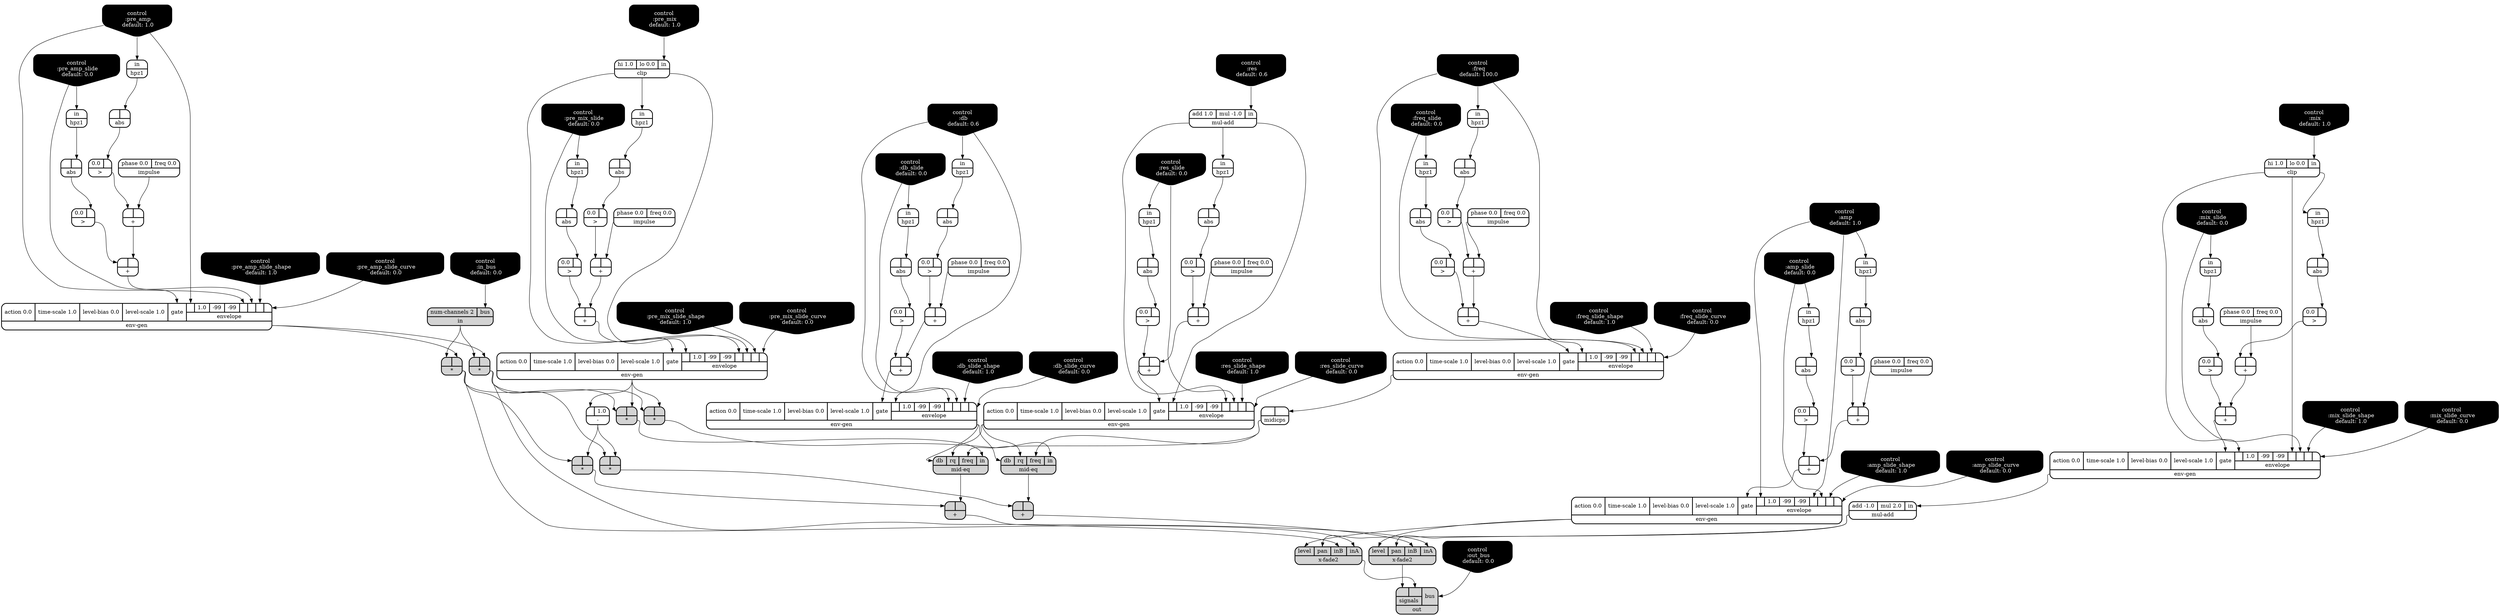digraph synthdef {
74 [label = "{{ <b> |<a> } |<__UG_NAME__>* }" style="filled, bold, rounded"  shape=record rankdir=LR];
75 [label = "{{ <b> |<a> } |<__UG_NAME__>* }" style="filled, bold, rounded"  shape=record rankdir=LR];
88 [label = "{{ <b> |<a> } |<__UG_NAME__>* }" style="filled, bold, rounded"  shape=record rankdir=LR];
113 [label = "{{ <b> |<a> } |<__UG_NAME__>* }" style="filled, bold, rounded"  shape=record rankdir=LR];
114 [label = "{{ <b> |<a> } |<__UG_NAME__>* }" style="filled, bold, rounded"  shape=record rankdir=LR];
116 [label = "{{ <b> |<a> } |<__UG_NAME__>* }" style="filled, bold, rounded"  shape=record rankdir=LR];
39 [label = "{{ <b> |<a> } |<__UG_NAME__>+ }" style="bold, rounded" shape=record rankdir=LR];
43 [label = "{{ <b> |<a> } |<__UG_NAME__>+ }" style="bold, rounded" shape=record rankdir=LR];
49 [label = "{{ <b> |<a> } |<__UG_NAME__>+ }" style="bold, rounded" shape=record rankdir=LR];
53 [label = "{{ <b> |<a> } |<__UG_NAME__>+ }" style="bold, rounded" shape=record rankdir=LR];
59 [label = "{{ <b> |<a> } |<__UG_NAME__>+ }" style="bold, rounded" shape=record rankdir=LR];
61 [label = "{{ <b> |<a> } |<__UG_NAME__>+ }" style="bold, rounded" shape=record rankdir=LR];
65 [label = "{{ <b> |<a> } |<__UG_NAME__>+ }" style="bold, rounded" shape=record rankdir=LR];
71 [label = "{{ <b> |<a> } |<__UG_NAME__>+ }" style="bold, rounded" shape=record rankdir=LR];
81 [label = "{{ <b> |<a> } |<__UG_NAME__>+ }" style="bold, rounded" shape=record rankdir=LR];
85 [label = "{{ <b> |<a> } |<__UG_NAME__>+ }" style="bold, rounded" shape=record rankdir=LR];
89 [label = "{{ <b> |<a> } |<__UG_NAME__>+ }" style="filled, bold, rounded"  shape=record rankdir=LR];
95 [label = "{{ <b> |<a> } |<__UG_NAME__>+ }" style="bold, rounded" shape=record rankdir=LR];
99 [label = "{{ <b> |<a> } |<__UG_NAME__>+ }" style="bold, rounded" shape=record rankdir=LR];
106 [label = "{{ <b> |<a> } |<__UG_NAME__>+ }" style="bold, rounded" shape=record rankdir=LR];
110 [label = "{{ <b> |<a> } |<__UG_NAME__>+ }" style="bold, rounded" shape=record rankdir=LR];
117 [label = "{{ <b> |<a> } |<__UG_NAME__>+ }" style="filled, bold, rounded"  shape=record rankdir=LR];
67 [label = "{{ <b> |<a> 1.0} |<__UG_NAME__>- }" style="bold, rounded" shape=record rankdir=LR];
33 [label = "{{ <b> 0.0|<a> } |<__UG_NAME__>\> }" style="bold, rounded" shape=record rankdir=LR];
38 [label = "{{ <b> 0.0|<a> } |<__UG_NAME__>\> }" style="bold, rounded" shape=record rankdir=LR];
42 [label = "{{ <b> 0.0|<a> } |<__UG_NAME__>\> }" style="bold, rounded" shape=record rankdir=LR];
48 [label = "{{ <b> 0.0|<a> } |<__UG_NAME__>\> }" style="bold, rounded" shape=record rankdir=LR];
52 [label = "{{ <b> 0.0|<a> } |<__UG_NAME__>\> }" style="bold, rounded" shape=record rankdir=LR];
58 [label = "{{ <b> 0.0|<a> } |<__UG_NAME__>\> }" style="bold, rounded" shape=record rankdir=LR];
64 [label = "{{ <b> 0.0|<a> } |<__UG_NAME__>\> }" style="bold, rounded" shape=record rankdir=LR];
70 [label = "{{ <b> 0.0|<a> } |<__UG_NAME__>\> }" style="bold, rounded" shape=record rankdir=LR];
80 [label = "{{ <b> 0.0|<a> } |<__UG_NAME__>\> }" style="bold, rounded" shape=record rankdir=LR];
84 [label = "{{ <b> 0.0|<a> } |<__UG_NAME__>\> }" style="bold, rounded" shape=record rankdir=LR];
94 [label = "{{ <b> 0.0|<a> } |<__UG_NAME__>\> }" style="bold, rounded" shape=record rankdir=LR];
98 [label = "{{ <b> 0.0|<a> } |<__UG_NAME__>\> }" style="bold, rounded" shape=record rankdir=LR];
105 [label = "{{ <b> 0.0|<a> } |<__UG_NAME__>\> }" style="bold, rounded" shape=record rankdir=LR];
109 [label = "{{ <b> 0.0|<a> } |<__UG_NAME__>\> }" style="bold, rounded" shape=record rankdir=LR];
32 [label = "{{ <b> |<a> } |<__UG_NAME__>abs }" style="bold, rounded" shape=record rankdir=LR];
37 [label = "{{ <b> |<a> } |<__UG_NAME__>abs }" style="bold, rounded" shape=record rankdir=LR];
41 [label = "{{ <b> |<a> } |<__UG_NAME__>abs }" style="bold, rounded" shape=record rankdir=LR];
47 [label = "{{ <b> |<a> } |<__UG_NAME__>abs }" style="bold, rounded" shape=record rankdir=LR];
51 [label = "{{ <b> |<a> } |<__UG_NAME__>abs }" style="bold, rounded" shape=record rankdir=LR];
57 [label = "{{ <b> |<a> } |<__UG_NAME__>abs }" style="bold, rounded" shape=record rankdir=LR];
63 [label = "{{ <b> |<a> } |<__UG_NAME__>abs }" style="bold, rounded" shape=record rankdir=LR];
69 [label = "{{ <b> |<a> } |<__UG_NAME__>abs }" style="bold, rounded" shape=record rankdir=LR];
79 [label = "{{ <b> |<a> } |<__UG_NAME__>abs }" style="bold, rounded" shape=record rankdir=LR];
83 [label = "{{ <b> |<a> } |<__UG_NAME__>abs }" style="bold, rounded" shape=record rankdir=LR];
93 [label = "{{ <b> |<a> } |<__UG_NAME__>abs }" style="bold, rounded" shape=record rankdir=LR];
97 [label = "{{ <b> |<a> } |<__UG_NAME__>abs }" style="bold, rounded" shape=record rankdir=LR];
104 [label = "{{ <b> |<a> } |<__UG_NAME__>abs }" style="bold, rounded" shape=record rankdir=LR];
108 [label = "{{ <b> |<a> } |<__UG_NAME__>abs }" style="bold, rounded" shape=record rankdir=LR];
30 [label = "{{ <hi> hi 1.0|<lo> lo 0.0|<in> in} |<__UG_NAME__>clip }" style="bold, rounded" shape=record rankdir=LR];
91 [label = "{{ <hi> hi 1.0|<lo> lo 0.0|<in> in} |<__UG_NAME__>clip }" style="bold, rounded" shape=record rankdir=LR];
0 [label = "control
 :freq
 default: 100.0" shape=invhouse style="rounded, filled, bold" fillcolor=black fontcolor=white ]; 
1 [label = "control
 :freq_slide
 default: 0.0" shape=invhouse style="rounded, filled, bold" fillcolor=black fontcolor=white ]; 
2 [label = "control
 :freq_slide_shape
 default: 1.0" shape=invhouse style="rounded, filled, bold" fillcolor=black fontcolor=white ]; 
3 [label = "control
 :freq_slide_curve
 default: 0.0" shape=invhouse style="rounded, filled, bold" fillcolor=black fontcolor=white ]; 
4 [label = "control
 :res
 default: 0.6" shape=invhouse style="rounded, filled, bold" fillcolor=black fontcolor=white ]; 
5 [label = "control
 :res_slide
 default: 0.0" shape=invhouse style="rounded, filled, bold" fillcolor=black fontcolor=white ]; 
6 [label = "control
 :res_slide_shape
 default: 1.0" shape=invhouse style="rounded, filled, bold" fillcolor=black fontcolor=white ]; 
7 [label = "control
 :res_slide_curve
 default: 0.0" shape=invhouse style="rounded, filled, bold" fillcolor=black fontcolor=white ]; 
8 [label = "control
 :db
 default: 0.6" shape=invhouse style="rounded, filled, bold" fillcolor=black fontcolor=white ]; 
9 [label = "control
 :db_slide
 default: 0.0" shape=invhouse style="rounded, filled, bold" fillcolor=black fontcolor=white ]; 
10 [label = "control
 :db_slide_shape
 default: 1.0" shape=invhouse style="rounded, filled, bold" fillcolor=black fontcolor=white ]; 
11 [label = "control
 :db_slide_curve
 default: 0.0" shape=invhouse style="rounded, filled, bold" fillcolor=black fontcolor=white ]; 
12 [label = "control
 :pre_amp
 default: 1.0" shape=invhouse style="rounded, filled, bold" fillcolor=black fontcolor=white ]; 
13 [label = "control
 :pre_amp_slide
 default: 0.0" shape=invhouse style="rounded, filled, bold" fillcolor=black fontcolor=white ]; 
14 [label = "control
 :pre_amp_slide_shape
 default: 1.0" shape=invhouse style="rounded, filled, bold" fillcolor=black fontcolor=white ]; 
15 [label = "control
 :pre_amp_slide_curve
 default: 0.0" shape=invhouse style="rounded, filled, bold" fillcolor=black fontcolor=white ]; 
16 [label = "control
 :amp
 default: 1.0" shape=invhouse style="rounded, filled, bold" fillcolor=black fontcolor=white ]; 
17 [label = "control
 :amp_slide
 default: 0.0" shape=invhouse style="rounded, filled, bold" fillcolor=black fontcolor=white ]; 
18 [label = "control
 :amp_slide_shape
 default: 1.0" shape=invhouse style="rounded, filled, bold" fillcolor=black fontcolor=white ]; 
19 [label = "control
 :amp_slide_curve
 default: 0.0" shape=invhouse style="rounded, filled, bold" fillcolor=black fontcolor=white ]; 
20 [label = "control
 :mix
 default: 1.0" shape=invhouse style="rounded, filled, bold" fillcolor=black fontcolor=white ]; 
21 [label = "control
 :mix_slide
 default: 0.0" shape=invhouse style="rounded, filled, bold" fillcolor=black fontcolor=white ]; 
22 [label = "control
 :mix_slide_shape
 default: 1.0" shape=invhouse style="rounded, filled, bold" fillcolor=black fontcolor=white ]; 
23 [label = "control
 :mix_slide_curve
 default: 0.0" shape=invhouse style="rounded, filled, bold" fillcolor=black fontcolor=white ]; 
24 [label = "control
 :pre_mix
 default: 1.0" shape=invhouse style="rounded, filled, bold" fillcolor=black fontcolor=white ]; 
25 [label = "control
 :pre_mix_slide
 default: 0.0" shape=invhouse style="rounded, filled, bold" fillcolor=black fontcolor=white ]; 
26 [label = "control
 :pre_mix_slide_shape
 default: 1.0" shape=invhouse style="rounded, filled, bold" fillcolor=black fontcolor=white ]; 
27 [label = "control
 :pre_mix_slide_curve
 default: 0.0" shape=invhouse style="rounded, filled, bold" fillcolor=black fontcolor=white ]; 
28 [label = "control
 :in_bus
 default: 0.0" shape=invhouse style="rounded, filled, bold" fillcolor=black fontcolor=white ]; 
29 [label = "control
 :out_bus
 default: 0.0" shape=invhouse style="rounded, filled, bold" fillcolor=black fontcolor=white ]; 
44 [label = "{{ <action> action 0.0|<time____scale> time-scale 1.0|<level____bias> level-bias 0.0|<level____scale> level-scale 1.0|<gate> gate|{{<envelope___control___0>|1.0|-99|-99|<envelope___control___4>|<envelope___control___5>|<envelope___control___6>|<envelope___control___7>}|envelope}} |<__UG_NAME__>env-gen }" style="bold, rounded" shape=record rankdir=LR];
54 [label = "{{ <action> action 0.0|<time____scale> time-scale 1.0|<level____bias> level-bias 0.0|<level____scale> level-scale 1.0|<gate> gate|{{<envelope___control___0>|1.0|-99|-99|<envelope___control___4>|<envelope___control___5>|<envelope___control___6>|<envelope___control___7>}|envelope}} |<__UG_NAME__>env-gen }" style="bold, rounded" shape=record rankdir=LR];
66 [label = "{{ <action> action 0.0|<time____scale> time-scale 1.0|<level____bias> level-bias 0.0|<level____scale> level-scale 1.0|<gate> gate|{{<envelope___clip___0>|1.0|-99|-99|<envelope___clip___4>|<envelope___control___5>|<envelope___control___6>|<envelope___control___7>}|envelope}} |<__UG_NAME__>env-gen }" style="bold, rounded" shape=record rankdir=LR];
72 [label = "{{ <action> action 0.0|<time____scale> time-scale 1.0|<level____bias> level-bias 0.0|<level____scale> level-scale 1.0|<gate> gate|{{<envelope___control___0>|1.0|-99|-99|<envelope___control___4>|<envelope___control___5>|<envelope___control___6>|<envelope___control___7>}|envelope}} |<__UG_NAME__>env-gen }" style="bold, rounded" shape=record rankdir=LR];
86 [label = "{{ <action> action 0.0|<time____scale> time-scale 1.0|<level____bias> level-bias 0.0|<level____scale> level-scale 1.0|<gate> gate|{{<envelope___mul____add___0>|1.0|-99|-99|<envelope___mul____add___4>|<envelope___control___5>|<envelope___control___6>|<envelope___control___7>}|envelope}} |<__UG_NAME__>env-gen }" style="bold, rounded" shape=record rankdir=LR];
100 [label = "{{ <action> action 0.0|<time____scale> time-scale 1.0|<level____bias> level-bias 0.0|<level____scale> level-scale 1.0|<gate> gate|{{<envelope___clip___0>|1.0|-99|-99|<envelope___clip___4>|<envelope___control___5>|<envelope___control___6>|<envelope___control___7>}|envelope}} |<__UG_NAME__>env-gen }" style="bold, rounded" shape=record rankdir=LR];
111 [label = "{{ <action> action 0.0|<time____scale> time-scale 1.0|<level____bias> level-bias 0.0|<level____scale> level-scale 1.0|<gate> gate|{{<envelope___control___0>|1.0|-99|-99|<envelope___control___4>|<envelope___control___5>|<envelope___control___6>|<envelope___control___7>}|envelope}} |<__UG_NAME__>env-gen }" style="bold, rounded" shape=record rankdir=LR];
31 [label = "{{ <in> in} |<__UG_NAME__>hpz1 }" style="bold, rounded" shape=record rankdir=LR];
36 [label = "{{ <in> in} |<__UG_NAME__>hpz1 }" style="bold, rounded" shape=record rankdir=LR];
40 [label = "{{ <in> in} |<__UG_NAME__>hpz1 }" style="bold, rounded" shape=record rankdir=LR];
46 [label = "{{ <in> in} |<__UG_NAME__>hpz1 }" style="bold, rounded" shape=record rankdir=LR];
50 [label = "{{ <in> in} |<__UG_NAME__>hpz1 }" style="bold, rounded" shape=record rankdir=LR];
56 [label = "{{ <in> in} |<__UG_NAME__>hpz1 }" style="bold, rounded" shape=record rankdir=LR];
62 [label = "{{ <in> in} |<__UG_NAME__>hpz1 }" style="bold, rounded" shape=record rankdir=LR];
68 [label = "{{ <in> in} |<__UG_NAME__>hpz1 }" style="bold, rounded" shape=record rankdir=LR];
78 [label = "{{ <in> in} |<__UG_NAME__>hpz1 }" style="bold, rounded" shape=record rankdir=LR];
82 [label = "{{ <in> in} |<__UG_NAME__>hpz1 }" style="bold, rounded" shape=record rankdir=LR];
92 [label = "{{ <in> in} |<__UG_NAME__>hpz1 }" style="bold, rounded" shape=record rankdir=LR];
96 [label = "{{ <in> in} |<__UG_NAME__>hpz1 }" style="bold, rounded" shape=record rankdir=LR];
103 [label = "{{ <in> in} |<__UG_NAME__>hpz1 }" style="bold, rounded" shape=record rankdir=LR];
107 [label = "{{ <in> in} |<__UG_NAME__>hpz1 }" style="bold, rounded" shape=record rankdir=LR];
34 [label = "{{ <phase> phase 0.0|<freq> freq 0.0} |<__UG_NAME__>impulse }" style="bold, rounded" shape=record rankdir=LR];
35 [label = "{{ <phase> phase 0.0|<freq> freq 0.0} |<__UG_NAME__>impulse }" style="bold, rounded" shape=record rankdir=LR];
55 [label = "{{ <phase> phase 0.0|<freq> freq 0.0} |<__UG_NAME__>impulse }" style="bold, rounded" shape=record rankdir=LR];
60 [label = "{{ <phase> phase 0.0|<freq> freq 0.0} |<__UG_NAME__>impulse }" style="bold, rounded" shape=record rankdir=LR];
76 [label = "{{ <phase> phase 0.0|<freq> freq 0.0} |<__UG_NAME__>impulse }" style="bold, rounded" shape=record rankdir=LR];
90 [label = "{{ <phase> phase 0.0|<freq> freq 0.0} |<__UG_NAME__>impulse }" style="bold, rounded" shape=record rankdir=LR];
102 [label = "{{ <phase> phase 0.0|<freq> freq 0.0} |<__UG_NAME__>impulse }" style="bold, rounded" shape=record rankdir=LR];
73 [label = "{{ <num____channels> num-channels 2|<bus> bus} |<__UG_NAME__>in }" style="filled, bold, rounded"  shape=record rankdir=LR];
87 [label = "{{ <db> db|<rq> rq|<freq> freq|<in> in} |<__UG_NAME__>mid-eq }" style="filled, bold, rounded"  shape=record rankdir=LR];
115 [label = "{{ <db> db|<rq> rq|<freq> freq|<in> in} |<__UG_NAME__>mid-eq }" style="filled, bold, rounded"  shape=record rankdir=LR];
45 [label = "{{ <b> |<a> } |<__UG_NAME__>midicps }" style="bold, rounded" shape=record rankdir=LR];
77 [label = "{{ <add> add 1.0|<mul> mul -1.0|<in> in} |<__UG_NAME__>mul-add }" style="bold, rounded" shape=record rankdir=LR];
101 [label = "{{ <add> add -1.0|<mul> mul 2.0|<in> in} |<__UG_NAME__>mul-add }" style="bold, rounded" shape=record rankdir=LR];
119 [label = "{{ {{<signals___x____fade2___0>|<signals___x____fade2___1>}|signals}|<bus> bus} |<__UG_NAME__>out }" style="filled, bold, rounded"  shape=record rankdir=LR];
112 [label = "{{ <level> level|<pan> pan|<inb> inB|<ina> inA} |<__UG_NAME__>x-fade2 }" style="filled, bold, rounded"  shape=record rankdir=LR];
118 [label = "{{ <level> level|<pan> pan|<inb> inB|<ina> inA} |<__UG_NAME__>x-fade2 }" style="filled, bold, rounded"  shape=record rankdir=LR];

72:__UG_NAME__ -> 74:a ;
73:__UG_NAME__ -> 74:b ;
66:__UG_NAME__ -> 75:a ;
74:__UG_NAME__ -> 75:b ;
67:__UG_NAME__ -> 88:a ;
74:__UG_NAME__ -> 88:b ;
72:__UG_NAME__ -> 113:a ;
73:__UG_NAME__ -> 113:b ;
66:__UG_NAME__ -> 114:a ;
113:__UG_NAME__ -> 114:b ;
67:__UG_NAME__ -> 116:a ;
113:__UG_NAME__ -> 116:b ;
35:__UG_NAME__ -> 39:a ;
38:__UG_NAME__ -> 39:b ;
39:__UG_NAME__ -> 43:a ;
42:__UG_NAME__ -> 43:b ;
34:__UG_NAME__ -> 49:a ;
48:__UG_NAME__ -> 49:b ;
49:__UG_NAME__ -> 53:a ;
52:__UG_NAME__ -> 53:b ;
55:__UG_NAME__ -> 59:a ;
58:__UG_NAME__ -> 59:b ;
60:__UG_NAME__ -> 61:a ;
33:__UG_NAME__ -> 61:b ;
61:__UG_NAME__ -> 65:a ;
64:__UG_NAME__ -> 65:b ;
59:__UG_NAME__ -> 71:a ;
70:__UG_NAME__ -> 71:b ;
76:__UG_NAME__ -> 81:a ;
80:__UG_NAME__ -> 81:b ;
81:__UG_NAME__ -> 85:a ;
84:__UG_NAME__ -> 85:b ;
87:__UG_NAME__ -> 89:a ;
88:__UG_NAME__ -> 89:b ;
90:__UG_NAME__ -> 95:a ;
94:__UG_NAME__ -> 95:b ;
95:__UG_NAME__ -> 99:a ;
98:__UG_NAME__ -> 99:b ;
102:__UG_NAME__ -> 106:a ;
105:__UG_NAME__ -> 106:b ;
106:__UG_NAME__ -> 110:a ;
109:__UG_NAME__ -> 110:b ;
115:__UG_NAME__ -> 117:a ;
116:__UG_NAME__ -> 117:b ;
66:__UG_NAME__ -> 67:b ;
32:__UG_NAME__ -> 33:a ;
37:__UG_NAME__ -> 38:a ;
41:__UG_NAME__ -> 42:a ;
47:__UG_NAME__ -> 48:a ;
51:__UG_NAME__ -> 52:a ;
57:__UG_NAME__ -> 58:a ;
63:__UG_NAME__ -> 64:a ;
69:__UG_NAME__ -> 70:a ;
79:__UG_NAME__ -> 80:a ;
83:__UG_NAME__ -> 84:a ;
93:__UG_NAME__ -> 94:a ;
97:__UG_NAME__ -> 98:a ;
104:__UG_NAME__ -> 105:a ;
108:__UG_NAME__ -> 109:a ;
31:__UG_NAME__ -> 32:a ;
36:__UG_NAME__ -> 37:a ;
40:__UG_NAME__ -> 41:a ;
46:__UG_NAME__ -> 47:a ;
50:__UG_NAME__ -> 51:a ;
56:__UG_NAME__ -> 57:a ;
62:__UG_NAME__ -> 63:a ;
68:__UG_NAME__ -> 69:a ;
78:__UG_NAME__ -> 79:a ;
82:__UG_NAME__ -> 83:a ;
92:__UG_NAME__ -> 93:a ;
96:__UG_NAME__ -> 97:a ;
103:__UG_NAME__ -> 104:a ;
107:__UG_NAME__ -> 108:a ;
24:__UG_NAME__ -> 30:in ;
20:__UG_NAME__ -> 91:in ;
0:__UG_NAME__ -> 44:envelope___control___0 ;
0:__UG_NAME__ -> 44:envelope___control___4 ;
1:__UG_NAME__ -> 44:envelope___control___5 ;
2:__UG_NAME__ -> 44:envelope___control___6 ;
3:__UG_NAME__ -> 44:envelope___control___7 ;
43:__UG_NAME__ -> 44:gate ;
8:__UG_NAME__ -> 54:envelope___control___0 ;
8:__UG_NAME__ -> 54:envelope___control___4 ;
9:__UG_NAME__ -> 54:envelope___control___5 ;
10:__UG_NAME__ -> 54:envelope___control___6 ;
11:__UG_NAME__ -> 54:envelope___control___7 ;
53:__UG_NAME__ -> 54:gate ;
30:__UG_NAME__ -> 66:envelope___clip___0 ;
30:__UG_NAME__ -> 66:envelope___clip___4 ;
25:__UG_NAME__ -> 66:envelope___control___5 ;
26:__UG_NAME__ -> 66:envelope___control___6 ;
27:__UG_NAME__ -> 66:envelope___control___7 ;
65:__UG_NAME__ -> 66:gate ;
12:__UG_NAME__ -> 72:envelope___control___0 ;
12:__UG_NAME__ -> 72:envelope___control___4 ;
13:__UG_NAME__ -> 72:envelope___control___5 ;
14:__UG_NAME__ -> 72:envelope___control___6 ;
15:__UG_NAME__ -> 72:envelope___control___7 ;
71:__UG_NAME__ -> 72:gate ;
77:__UG_NAME__ -> 86:envelope___mul____add___0 ;
77:__UG_NAME__ -> 86:envelope___mul____add___4 ;
5:__UG_NAME__ -> 86:envelope___control___5 ;
6:__UG_NAME__ -> 86:envelope___control___6 ;
7:__UG_NAME__ -> 86:envelope___control___7 ;
85:__UG_NAME__ -> 86:gate ;
91:__UG_NAME__ -> 100:envelope___clip___0 ;
91:__UG_NAME__ -> 100:envelope___clip___4 ;
21:__UG_NAME__ -> 100:envelope___control___5 ;
22:__UG_NAME__ -> 100:envelope___control___6 ;
23:__UG_NAME__ -> 100:envelope___control___7 ;
99:__UG_NAME__ -> 100:gate ;
16:__UG_NAME__ -> 111:envelope___control___0 ;
16:__UG_NAME__ -> 111:envelope___control___4 ;
17:__UG_NAME__ -> 111:envelope___control___5 ;
18:__UG_NAME__ -> 111:envelope___control___6 ;
19:__UG_NAME__ -> 111:envelope___control___7 ;
110:__UG_NAME__ -> 111:gate ;
30:__UG_NAME__ -> 31:in ;
0:__UG_NAME__ -> 36:in ;
1:__UG_NAME__ -> 40:in ;
8:__UG_NAME__ -> 46:in ;
9:__UG_NAME__ -> 50:in ;
12:__UG_NAME__ -> 56:in ;
25:__UG_NAME__ -> 62:in ;
13:__UG_NAME__ -> 68:in ;
77:__UG_NAME__ -> 78:in ;
5:__UG_NAME__ -> 82:in ;
91:__UG_NAME__ -> 92:in ;
21:__UG_NAME__ -> 96:in ;
16:__UG_NAME__ -> 103:in ;
17:__UG_NAME__ -> 107:in ;
28:__UG_NAME__ -> 73:bus ;
75:__UG_NAME__ -> 87:in ;
45:__UG_NAME__ -> 87:freq ;
86:__UG_NAME__ -> 87:rq ;
54:__UG_NAME__ -> 87:db ;
114:__UG_NAME__ -> 115:in ;
45:__UG_NAME__ -> 115:freq ;
86:__UG_NAME__ -> 115:rq ;
54:__UG_NAME__ -> 115:db ;
44:__UG_NAME__ -> 45:a ;
4:__UG_NAME__ -> 77:in ;
100:__UG_NAME__ -> 101:in ;
29:__UG_NAME__ -> 119:bus ;
118:__UG_NAME__ -> 119:signals___x____fade2___0 ;
112:__UG_NAME__ -> 119:signals___x____fade2___1 ;
74:__UG_NAME__ -> 112:ina ;
89:__UG_NAME__ -> 112:inb ;
101:__UG_NAME__ -> 112:pan ;
111:__UG_NAME__ -> 112:level ;
113:__UG_NAME__ -> 118:ina ;
117:__UG_NAME__ -> 118:inb ;
101:__UG_NAME__ -> 118:pan ;
111:__UG_NAME__ -> 118:level ;

}